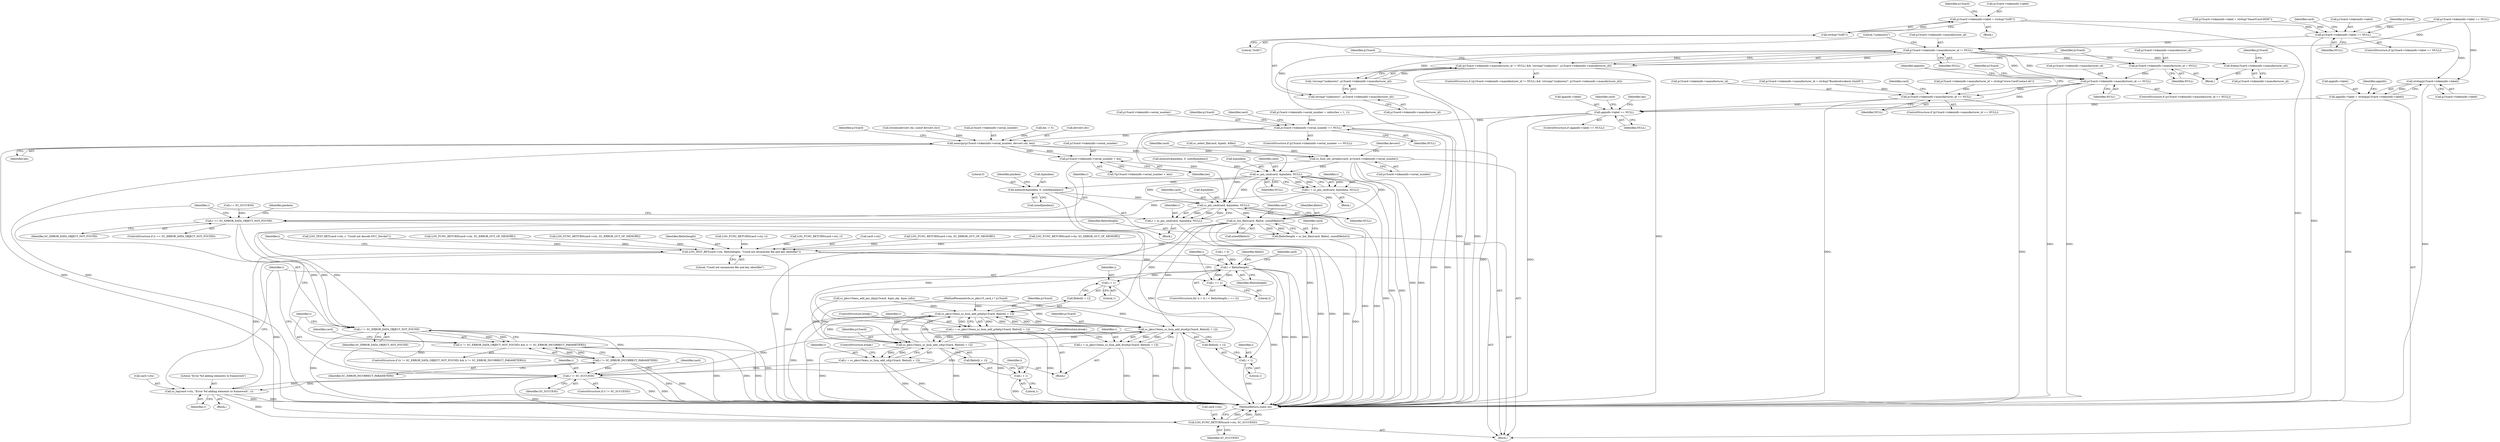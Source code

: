 digraph "0_OpenSC_360e95d45ac4123255a4c796db96337f332160ad#diff-d643a0fa169471dbf2912f4866dc49c5_6@pointer" {
"1000395" [label="(Call,p15card->tokeninfo->label = strdup(\"GoID\"))"];
"1000401" [label="(Call,strdup(\"GoID\"))"];
"1000414" [label="(Call,p15card->tokeninfo->label == NULL)"];
"1000428" [label="(Call,p15card->tokeninfo->manufacturer_id != NULL)"];
"1000427" [label="(Call,(p15card->tokeninfo->manufacturer_id != NULL) && !strcmp(\"(unknown)\", p15card->tokeninfo->manufacturer_id))"];
"1000435" [label="(Call,!strcmp(\"(unknown)\", p15card->tokeninfo->manufacturer_id))"];
"1000436" [label="(Call,strcmp(\"(unknown)\", p15card->tokeninfo->manufacturer_id))"];
"1000444" [label="(Call,free(p15card->tokeninfo->manufacturer_id))"];
"1000450" [label="(Call,p15card->tokeninfo->manufacturer_id = NULL)"];
"1000458" [label="(Call,p15card->tokeninfo->manufacturer_id == NULL)"];
"1000502" [label="(Call,p15card->tokeninfo->manufacturer_id == NULL)"];
"1000525" [label="(Call,appinfo->label == NULL)"];
"1000564" [label="(Call,p15card->tokeninfo->serial_number == NULL)"];
"1000576" [label="(Call,memcpy(p15card->tokeninfo->serial_number, devcert.chr, len))"];
"1000588" [label="(Call,p15card->tokeninfo->serial_number + len)"];
"1000596" [label="(Call,sc_hsm_set_serialnr(card, p15card->tokeninfo->serial_number))"];
"1000963" [label="(Call,sc_pin_cmd(card, &pindata, NULL))"];
"1000961" [label="(Call,r = sc_pin_cmd(card, &pindata, NULL))"];
"1000969" [label="(Call,r == SC_ERROR_DATA_OBJECT_NOT_FOUND)"];
"1001003" [label="(Call,r != SC_ERROR_DATA_OBJECT_NOT_FOUND)"];
"1001002" [label="(Call,(r != SC_ERROR_DATA_OBJECT_NOT_FOUND) && (r != SC_ERROR_INCORRECT_PARAMETERS))"];
"1001006" [label="(Call,r != SC_ERROR_INCORRECT_PARAMETERS)"];
"1001077" [label="(Call,r != SC_SUCCESS)"];
"1001081" [label="(Call,sc_log(card->ctx, \"Error %d adding elements to framework\", r))"];
"1001087" [label="(Call,LOG_FUNC_RETURN(card->ctx, SC_SUCCESS))"];
"1000973" [label="(Call,memset(&pindata, 0, sizeof(pindata)))"];
"1000996" [label="(Call,sc_pin_cmd(card, &pindata, NULL))"];
"1000994" [label="(Call,r = sc_pin_cmd(card, &pindata, NULL))"];
"1001016" [label="(Call,sc_list_files(card, filelist, sizeof(filelist)))"];
"1001014" [label="(Call,filelistlength = sc_list_files(card, filelist, sizeof(filelist)))"];
"1001021" [label="(Call,LOG_TEST_RET(card->ctx, filelistlength, \"Could not enumerate file and key identifier\"))"];
"1001031" [label="(Call,i < filelistlength)"];
"1001034" [label="(Call,i += 2)"];
"1001050" [label="(Call,i + 1)"];
"1001061" [label="(Call,i + 1)"];
"1001072" [label="(Call,i + 1)"];
"1001046" [label="(Call,sc_pkcs15emu_sc_hsm_add_prkd(p15card, filelist[i + 1]))"];
"1001044" [label="(Call,r = sc_pkcs15emu_sc_hsm_add_prkd(p15card, filelist[i + 1]))"];
"1001057" [label="(Call,sc_pkcs15emu_sc_hsm_add_dcod(p15card, filelist[i + 1]))"];
"1001055" [label="(Call,r = sc_pkcs15emu_sc_hsm_add_dcod(p15card, filelist[i + 1]))"];
"1001068" [label="(Call,sc_pkcs15emu_sc_hsm_add_cd(p15card, filelist[i + 1]))"];
"1001066" [label="(Call,r = sc_pkcs15emu_sc_hsm_add_cd(p15card, filelist[i + 1]))"];
"1000518" [label="(Call,strdup(p15card->tokeninfo->label))"];
"1000514" [label="(Call,appinfo->label = strdup(p15card->tokeninfo->label))"];
"1000576" [label="(Call,memcpy(p15card->tokeninfo->serial_number, devcert.chr, len))"];
"1000438" [label="(Call,p15card->tokeninfo->manufacturer_id)"];
"1001017" [label="(Identifier,card)"];
"1000443" [label="(Block,)"];
"1001058" [label="(Identifier,p15card)"];
"1000573" [label="(Identifier,card)"];
"1000420" [label="(Identifier,NULL)"];
"1000597" [label="(Identifier,card)"];
"1000967" [label="(Identifier,NULL)"];
"1001080" [label="(Block,)"];
"1001031" [label="(Call,i < filelistlength)"];
"1000536" [label="(Identifier,len)"];
"1001052" [label="(Literal,1)"];
"1001053" [label="(ControlStructure,break;)"];
"1000458" [label="(Call,p15card->tokeninfo->manufacturer_id == NULL)"];
"1001027" [label="(ControlStructure,for (i = 0; i < filelistlength; i += 2))"];
"1001070" [label="(Call,filelist[i + 1])"];
"1000552" [label="(Call,p15card->tokeninfo->serial_number = calloc(len + 1, 1))"];
"1000963" [label="(Call,sc_pin_cmd(card, &pindata, NULL))"];
"1000503" [label="(Call,p15card->tokeninfo->manufacturer_id)"];
"1000970" [label="(Identifier,r)"];
"1000417" [label="(Identifier,p15card)"];
"1001057" [label="(Call,sc_pkcs15emu_sc_hsm_add_dcod(p15card, filelist[i + 1]))"];
"1000997" [label="(Identifier,card)"];
"1001069" [label="(Identifier,p15card)"];
"1001003" [label="(Call,r != SC_ERROR_DATA_OBJECT_NOT_FOUND)"];
"1001079" [label="(Identifier,SC_SUCCESS)"];
"1001082" [label="(Call,card->ctx)"];
"1000428" [label="(Call,p15card->tokeninfo->manufacturer_id != NULL)"];
"1000962" [label="(Identifier,r)"];
"1001006" [label="(Call,r != SC_ERROR_INCORRECT_PARAMETERS)"];
"1000405" [label="(Call,p15card->tokeninfo->label = strdup(\"SmartCard-HSM\"))"];
"1000974" [label="(Call,&pindata)"];
"1000994" [label="(Call,r = sc_pin_cmd(card, &pindata, NULL))"];
"1001008" [label="(Identifier,SC_ERROR_INCORRECT_PARAMETERS)"];
"1000519" [label="(Call,p15card->tokeninfo->label)"];
"1001014" [label="(Call,filelistlength = sc_list_files(card, filelist, sizeof(filelist)))"];
"1000961" [label="(Call,r = sc_pin_cmd(card, &pindata, NULL))"];
"1001007" [label="(Identifier,r)"];
"1000456" [label="(Identifier,NULL)"];
"1001073" [label="(Identifier,i)"];
"1000450" [label="(Call,p15card->tokeninfo->manufacturer_id = NULL)"];
"1001075" [label="(ControlStructure,break;)"];
"1001088" [label="(Call,card->ctx)"];
"1000434" [label="(Identifier,NULL)"];
"1000996" [label="(Call,sc_pin_cmd(card, &pindata, NULL))"];
"1000973" [label="(Call,memset(&pindata, 0, sizeof(pindata)))"];
"1000426" [label="(ControlStructure,if ((p15card->tokeninfo->manufacturer_id != NULL) && !strcmp(\"(unknown)\", p15card->tokeninfo->manufacturer_id)))"];
"1000972" [label="(Block,)"];
"1001029" [label="(Identifier,i)"];
"1001001" [label="(ControlStructure,if ((r != SC_ERROR_DATA_OBJECT_NOT_FOUND) && (r != SC_ERROR_INCORRECT_PARAMETERS)))"];
"1000594" [label="(Identifier,len)"];
"1000935" [label="(Call,r = SC_SUCCESS)"];
"1001023" [label="(Identifier,card)"];
"1000423" [label="(Identifier,card)"];
"1001074" [label="(Literal,1)"];
"1000570" [label="(Identifier,NULL)"];
"1000361" [label="(Call,LOG_TEST_RET(card->ctx, r, \"Could not decode EF.C_DevAut\"))"];
"1000596" [label="(Call,sc_hsm_set_serialnr(card, p15card->tokeninfo->serial_number))"];
"1000526" [label="(Call,appinfo->label)"];
"1000969" [label="(Call,r == SC_ERROR_DATA_OBJECT_NOT_FOUND)"];
"1000564" [label="(Call,p15card->tokeninfo->serial_number == NULL)"];
"1001019" [label="(Call,sizeof(filelist))"];
"1001015" [label="(Identifier,filelistlength)"];
"1000524" [label="(ControlStructure,if (appinfo->label == NULL))"];
"1001066" [label="(Call,r = sc_pkcs15emu_sc_hsm_add_cd(p15card, filelist[i + 1]))"];
"1000939" [label="(Block,)"];
"1001004" [label="(Identifier,r)"];
"1000565" [label="(Call,p15card->tokeninfo->serial_number)"];
"1001021" [label="(Call,LOG_TEST_RET(card->ctx, filelistlength, \"Could not enumerate file and key identifier\"))"];
"1000429" [label="(Call,p15card->tokeninfo->manufacturer_id)"];
"1000975" [label="(Identifier,pindata)"];
"1000537" [label="(Call,strnlen(devcert.chr, sizeof devcert.chr))"];
"1001062" [label="(Identifier,i)"];
"1000415" [label="(Call,p15card->tokeninfo->label)"];
"1001055" [label="(Call,r = sc_pkcs15emu_sc_hsm_add_dcod(p15card, filelist[i + 1]))"];
"1000588" [label="(Call,p15card->tokeninfo->serial_number + len)"];
"1000577" [label="(Call,p15card->tokeninfo->serial_number)"];
"1000571" [label="(Call,LOG_FUNC_RETURN(card->ctx, SC_ERROR_OUT_OF_MEMORY))"];
"1000964" [label="(Identifier,card)"];
"1000107" [label="(Block,)"];
"1000579" [label="(Identifier,p15card)"];
"1001011" [label="(Identifier,card)"];
"1001085" [label="(Literal,\"Error %d adding elements to framework\")"];
"1000437" [label="(Literal,\"(unknown)\")"];
"1001033" [label="(Identifier,filelistlength)"];
"1000530" [label="(Call,LOG_FUNC_RETURN(card->ctx, SC_ERROR_OUT_OF_MEMORY))"];
"1000511" [label="(Identifier,card)"];
"1001072" [label="(Call,i + 1)"];
"1001047" [label="(Identifier,p15card)"];
"1000396" [label="(Call,p15card->tokeninfo->label)"];
"1001002" [label="(Call,(r != SC_ERROR_DATA_OBJECT_NOT_FOUND) && (r != SC_ERROR_INCORRECT_PARAMETERS))"];
"1000977" [label="(Call,sizeof(pindata))"];
"1001036" [label="(Literal,2)"];
"1000549" [label="(Call,len -= 5)"];
"1000427" [label="(Call,(p15card->tokeninfo->manufacturer_id != NULL) && !strcmp(\"(unknown)\", p15card->tokeninfo->manufacturer_id))"];
"1000444" [label="(Call,free(p15card->tokeninfo->manufacturer_id))"];
"1000451" [label="(Call,p15card->tokeninfo->manufacturer_id)"];
"1000907" [label="(Call,sc_pkcs15emu_add_pin_obj(p15card, &pin_obj, &pin_info))"];
"1000582" [label="(Call,devcert.chr)"];
"1000971" [label="(Identifier,SC_ERROR_DATA_OBJECT_NOT_FOUND)"];
"1000459" [label="(Call,p15card->tokeninfo->manufacturer_id)"];
"1000493" [label="(Call,p15card->tokeninfo->manufacturer_id = strdup(\"www.CardContact.de\"))"];
"1000190" [label="(Call,sc_select_file(card, &path, &file))"];
"1001046" [label="(Call,sc_pkcs15emu_sc_hsm_add_prkd(p15card, filelist[i + 1]))"];
"1001063" [label="(Literal,1)"];
"1001092" [label="(MethodReturn,static int)"];
"1000532" [label="(Identifier,card)"];
"1001081" [label="(Call,sc_log(card->ctx, \"Error %d adding elements to framework\", r))"];
"1000461" [label="(Identifier,p15card)"];
"1000995" [label="(Identifier,r)"];
"1000585" [label="(Identifier,len)"];
"1000968" [label="(ControlStructure,if (r == SC_ERROR_DATA_OBJECT_NOT_FOUND))"];
"1001083" [label="(Identifier,card)"];
"1000525" [label="(Call,appinfo->label == NULL)"];
"1000435" [label="(Call,!strcmp(\"(unknown)\", p15card->tokeninfo->manufacturer_id))"];
"1001051" [label="(Identifier,i)"];
"1001061" [label="(Call,i + 1)"];
"1001025" [label="(Identifier,filelistlength)"];
"1000447" [label="(Identifier,p15card)"];
"1000998" [label="(Call,&pindata)"];
"1001091" [label="(Identifier,SC_SUCCESS)"];
"1000587" [label="(Call,*(p15card->tokeninfo->serial_number + len))"];
"1000431" [label="(Identifier,p15card)"];
"1001067" [label="(Identifier,r)"];
"1001026" [label="(Literal,\"Could not enumerate file and key identifier\")"];
"1000516" [label="(Identifier,appinfo)"];
"1000483" [label="(Call,p15card->tokeninfo->manufacturer_id = strdup(\"Bundesdruckerei GmbH\"))"];
"1000976" [label="(Literal,0)"];
"1000518" [label="(Call,strdup(p15card->tokeninfo->label))"];
"1000502" [label="(Call,p15card->tokeninfo->manufacturer_id == NULL)"];
"1001045" [label="(Identifier,r)"];
"1000445" [label="(Call,p15card->tokeninfo->manufacturer_id)"];
"1000917" [label="(Call,LOG_FUNC_RETURN(card->ctx, r))"];
"1001086" [label="(Identifier,r)"];
"1000401" [label="(Call,strdup(\"GoID\"))"];
"1000767" [label="(Call,LOG_FUNC_RETURN(card->ctx, r))"];
"1001022" [label="(Call,card->ctx)"];
"1000394" [label="(Block,)"];
"1000563" [label="(ControlStructure,if (p15card->tokeninfo->serial_number == NULL))"];
"1000940" [label="(Call,memset(&pindata, 0, sizeof(pindata)))"];
"1000471" [label="(Identifier,p15card)"];
"1001078" [label="(Identifier,r)"];
"1000591" [label="(Identifier,p15card)"];
"1001056" [label="(Identifier,r)"];
"1000414" [label="(Call,p15card->tokeninfo->label == NULL)"];
"1000605" [label="(Identifier,devcert)"];
"1001000" [label="(Identifier,NULL)"];
"1000529" [label="(Identifier,NULL)"];
"1000464" [label="(Identifier,NULL)"];
"1001044" [label="(Call,r = sc_pkcs15emu_sc_hsm_add_prkd(p15card, filelist[i + 1]))"];
"1001087" [label="(Call,LOG_FUNC_RETURN(card->ctx, SC_SUCCESS))"];
"1000598" [label="(Call,p15card->tokeninfo->serial_number)"];
"1001089" [label="(Identifier,card)"];
"1000589" [label="(Call,p15card->tokeninfo->serial_number)"];
"1000436" [label="(Call,strcmp(\"(unknown)\", p15card->tokeninfo->manufacturer_id))"];
"1001064" [label="(ControlStructure,break;)"];
"1001042" [label="(Block,)"];
"1000509" [label="(Call,LOG_FUNC_RETURN(card->ctx, SC_ERROR_OUT_OF_MEMORY))"];
"1001028" [label="(Call,i = 0)"];
"1000514" [label="(Call,appinfo->label = strdup(p15card->tokeninfo->label))"];
"1001068" [label="(Call,sc_pkcs15emu_sc_hsm_add_cd(p15card, filelist[i + 1]))"];
"1000508" [label="(Identifier,NULL)"];
"1000453" [label="(Identifier,p15card)"];
"1001040" [label="(Identifier,filelist)"];
"1000981" [label="(Identifier,pindata)"];
"1001048" [label="(Call,filelist[i + 1])"];
"1000395" [label="(Call,p15card->tokeninfo->label = strdup(\"GoID\"))"];
"1000457" [label="(ControlStructure,if (p15card->tokeninfo->manufacturer_id == NULL))"];
"1001005" [label="(Identifier,SC_ERROR_DATA_OBJECT_NOT_FOUND)"];
"1001018" [label="(Identifier,filelist)"];
"1001059" [label="(Call,filelist[i + 1])"];
"1000402" [label="(Literal,\"GoID\")"];
"1000501" [label="(ControlStructure,if (p15card->tokeninfo->manufacturer_id == NULL))"];
"1000515" [label="(Call,appinfo->label)"];
"1000370" [label="(Call,p15card->tokeninfo->label == NULL)"];
"1000413" [label="(ControlStructure,if (p15card->tokeninfo->label == NULL))"];
"1001077" [label="(Call,r != SC_SUCCESS)"];
"1001050" [label="(Call,i + 1)"];
"1000106" [label="(MethodParameterIn,sc_pkcs15_card_t * p15card)"];
"1001076" [label="(ControlStructure,if (r != SC_SUCCESS))"];
"1000421" [label="(Call,LOG_FUNC_RETURN(card->ctx, SC_ERROR_OUT_OF_MEMORY))"];
"1000965" [label="(Call,&pindata)"];
"1001034" [label="(Call,i += 2)"];
"1001035" [label="(Identifier,i)"];
"1001032" [label="(Identifier,i)"];
"1001016" [label="(Call,sc_list_files(card, filelist, sizeof(filelist)))"];
"1000527" [label="(Identifier,appinfo)"];
"1000395" -> "1000394"  [label="AST: "];
"1000395" -> "1000401"  [label="CFG: "];
"1000396" -> "1000395"  [label="AST: "];
"1000401" -> "1000395"  [label="AST: "];
"1000417" -> "1000395"  [label="CFG: "];
"1000395" -> "1001092"  [label="DDG: "];
"1000401" -> "1000395"  [label="DDG: "];
"1000395" -> "1000414"  [label="DDG: "];
"1000401" -> "1000402"  [label="CFG: "];
"1000402" -> "1000401"  [label="AST: "];
"1000414" -> "1000413"  [label="AST: "];
"1000414" -> "1000420"  [label="CFG: "];
"1000415" -> "1000414"  [label="AST: "];
"1000420" -> "1000414"  [label="AST: "];
"1000423" -> "1000414"  [label="CFG: "];
"1000431" -> "1000414"  [label="CFG: "];
"1000414" -> "1001092"  [label="DDG: "];
"1000405" -> "1000414"  [label="DDG: "];
"1000370" -> "1000414"  [label="DDG: "];
"1000414" -> "1000428"  [label="DDG: "];
"1000414" -> "1000518"  [label="DDG: "];
"1000428" -> "1000427"  [label="AST: "];
"1000428" -> "1000434"  [label="CFG: "];
"1000429" -> "1000428"  [label="AST: "];
"1000434" -> "1000428"  [label="AST: "];
"1000437" -> "1000428"  [label="CFG: "];
"1000427" -> "1000428"  [label="CFG: "];
"1000428" -> "1000427"  [label="DDG: "];
"1000428" -> "1000427"  [label="DDG: "];
"1000370" -> "1000428"  [label="DDG: "];
"1000428" -> "1000435"  [label="DDG: "];
"1000428" -> "1000436"  [label="DDG: "];
"1000428" -> "1000444"  [label="DDG: "];
"1000428" -> "1000450"  [label="DDG: "];
"1000428" -> "1000458"  [label="DDG: "];
"1000428" -> "1000458"  [label="DDG: "];
"1000427" -> "1000426"  [label="AST: "];
"1000427" -> "1000435"  [label="CFG: "];
"1000435" -> "1000427"  [label="AST: "];
"1000447" -> "1000427"  [label="CFG: "];
"1000461" -> "1000427"  [label="CFG: "];
"1000427" -> "1001092"  [label="DDG: "];
"1000427" -> "1001092"  [label="DDG: "];
"1000427" -> "1001092"  [label="DDG: "];
"1000435" -> "1000427"  [label="DDG: "];
"1000435" -> "1000436"  [label="CFG: "];
"1000436" -> "1000435"  [label="AST: "];
"1000435" -> "1001092"  [label="DDG: "];
"1000436" -> "1000438"  [label="CFG: "];
"1000437" -> "1000436"  [label="AST: "];
"1000438" -> "1000436"  [label="AST: "];
"1000444" -> "1000443"  [label="AST: "];
"1000444" -> "1000445"  [label="CFG: "];
"1000445" -> "1000444"  [label="AST: "];
"1000453" -> "1000444"  [label="CFG: "];
"1000450" -> "1000443"  [label="AST: "];
"1000450" -> "1000456"  [label="CFG: "];
"1000451" -> "1000450"  [label="AST: "];
"1000456" -> "1000450"  [label="AST: "];
"1000461" -> "1000450"  [label="CFG: "];
"1000450" -> "1000458"  [label="DDG: "];
"1000458" -> "1000457"  [label="AST: "];
"1000458" -> "1000464"  [label="CFG: "];
"1000459" -> "1000458"  [label="AST: "];
"1000464" -> "1000458"  [label="AST: "];
"1000471" -> "1000458"  [label="CFG: "];
"1000516" -> "1000458"  [label="CFG: "];
"1000458" -> "1001092"  [label="DDG: "];
"1000458" -> "1001092"  [label="DDG: "];
"1000458" -> "1000502"  [label="DDG: "];
"1000458" -> "1000525"  [label="DDG: "];
"1000502" -> "1000501"  [label="AST: "];
"1000502" -> "1000508"  [label="CFG: "];
"1000503" -> "1000502"  [label="AST: "];
"1000508" -> "1000502"  [label="AST: "];
"1000511" -> "1000502"  [label="CFG: "];
"1000516" -> "1000502"  [label="CFG: "];
"1000502" -> "1001092"  [label="DDG: "];
"1000502" -> "1001092"  [label="DDG: "];
"1000493" -> "1000502"  [label="DDG: "];
"1000483" -> "1000502"  [label="DDG: "];
"1000502" -> "1000525"  [label="DDG: "];
"1000525" -> "1000524"  [label="AST: "];
"1000525" -> "1000529"  [label="CFG: "];
"1000526" -> "1000525"  [label="AST: "];
"1000529" -> "1000525"  [label="AST: "];
"1000532" -> "1000525"  [label="CFG: "];
"1000536" -> "1000525"  [label="CFG: "];
"1000525" -> "1001092"  [label="DDG: "];
"1000525" -> "1001092"  [label="DDG: "];
"1000514" -> "1000525"  [label="DDG: "];
"1000525" -> "1000564"  [label="DDG: "];
"1000564" -> "1000563"  [label="AST: "];
"1000564" -> "1000570"  [label="CFG: "];
"1000565" -> "1000564"  [label="AST: "];
"1000570" -> "1000564"  [label="AST: "];
"1000573" -> "1000564"  [label="CFG: "];
"1000579" -> "1000564"  [label="CFG: "];
"1000564" -> "1001092"  [label="DDG: "];
"1000564" -> "1001092"  [label="DDG: "];
"1000552" -> "1000564"  [label="DDG: "];
"1000564" -> "1000576"  [label="DDG: "];
"1000564" -> "1000963"  [label="DDG: "];
"1000564" -> "1000996"  [label="DDG: "];
"1000576" -> "1000107"  [label="AST: "];
"1000576" -> "1000585"  [label="CFG: "];
"1000577" -> "1000576"  [label="AST: "];
"1000582" -> "1000576"  [label="AST: "];
"1000585" -> "1000576"  [label="AST: "];
"1000591" -> "1000576"  [label="CFG: "];
"1000576" -> "1001092"  [label="DDG: "];
"1000576" -> "1001092"  [label="DDG: "];
"1000537" -> "1000576"  [label="DDG: "];
"1000549" -> "1000576"  [label="DDG: "];
"1000576" -> "1000588"  [label="DDG: "];
"1000576" -> "1000588"  [label="DDG: "];
"1000576" -> "1000596"  [label="DDG: "];
"1000588" -> "1000587"  [label="AST: "];
"1000588" -> "1000594"  [label="CFG: "];
"1000589" -> "1000588"  [label="AST: "];
"1000594" -> "1000588"  [label="AST: "];
"1000587" -> "1000588"  [label="CFG: "];
"1000588" -> "1001092"  [label="DDG: "];
"1000596" -> "1000107"  [label="AST: "];
"1000596" -> "1000598"  [label="CFG: "];
"1000597" -> "1000596"  [label="AST: "];
"1000598" -> "1000596"  [label="AST: "];
"1000605" -> "1000596"  [label="CFG: "];
"1000596" -> "1001092"  [label="DDG: "];
"1000596" -> "1001092"  [label="DDG: "];
"1000190" -> "1000596"  [label="DDG: "];
"1000596" -> "1000963"  [label="DDG: "];
"1000596" -> "1000996"  [label="DDG: "];
"1000596" -> "1001016"  [label="DDG: "];
"1000963" -> "1000961"  [label="AST: "];
"1000963" -> "1000967"  [label="CFG: "];
"1000964" -> "1000963"  [label="AST: "];
"1000965" -> "1000963"  [label="AST: "];
"1000967" -> "1000963"  [label="AST: "];
"1000961" -> "1000963"  [label="CFG: "];
"1000963" -> "1001092"  [label="DDG: "];
"1000963" -> "1001092"  [label="DDG: "];
"1000963" -> "1000961"  [label="DDG: "];
"1000963" -> "1000961"  [label="DDG: "];
"1000963" -> "1000961"  [label="DDG: "];
"1000940" -> "1000963"  [label="DDG: "];
"1000963" -> "1000973"  [label="DDG: "];
"1000963" -> "1000996"  [label="DDG: "];
"1000963" -> "1000996"  [label="DDG: "];
"1000963" -> "1001016"  [label="DDG: "];
"1000961" -> "1000939"  [label="AST: "];
"1000962" -> "1000961"  [label="AST: "];
"1000970" -> "1000961"  [label="CFG: "];
"1000961" -> "1001092"  [label="DDG: "];
"1000961" -> "1000969"  [label="DDG: "];
"1000969" -> "1000968"  [label="AST: "];
"1000969" -> "1000971"  [label="CFG: "];
"1000970" -> "1000969"  [label="AST: "];
"1000971" -> "1000969"  [label="AST: "];
"1000975" -> "1000969"  [label="CFG: "];
"1001004" -> "1000969"  [label="CFG: "];
"1000969" -> "1001092"  [label="DDG: "];
"1000935" -> "1000969"  [label="DDG: "];
"1000969" -> "1001003"  [label="DDG: "];
"1000969" -> "1001003"  [label="DDG: "];
"1001003" -> "1001002"  [label="AST: "];
"1001003" -> "1001005"  [label="CFG: "];
"1001004" -> "1001003"  [label="AST: "];
"1001005" -> "1001003"  [label="AST: "];
"1001007" -> "1001003"  [label="CFG: "];
"1001002" -> "1001003"  [label="CFG: "];
"1001003" -> "1001092"  [label="DDG: "];
"1001003" -> "1001092"  [label="DDG: "];
"1001003" -> "1001002"  [label="DDG: "];
"1001003" -> "1001002"  [label="DDG: "];
"1000994" -> "1001003"  [label="DDG: "];
"1001003" -> "1001006"  [label="DDG: "];
"1001003" -> "1001077"  [label="DDG: "];
"1001002" -> "1001001"  [label="AST: "];
"1001002" -> "1001006"  [label="CFG: "];
"1001006" -> "1001002"  [label="AST: "];
"1001011" -> "1001002"  [label="CFG: "];
"1001015" -> "1001002"  [label="CFG: "];
"1001002" -> "1001092"  [label="DDG: "];
"1001002" -> "1001092"  [label="DDG: "];
"1001002" -> "1001092"  [label="DDG: "];
"1001006" -> "1001002"  [label="DDG: "];
"1001006" -> "1001002"  [label="DDG: "];
"1001006" -> "1001008"  [label="CFG: "];
"1001007" -> "1001006"  [label="AST: "];
"1001008" -> "1001006"  [label="AST: "];
"1001006" -> "1001092"  [label="DDG: "];
"1001006" -> "1001092"  [label="DDG: "];
"1001006" -> "1001077"  [label="DDG: "];
"1001077" -> "1001076"  [label="AST: "];
"1001077" -> "1001079"  [label="CFG: "];
"1001078" -> "1001077"  [label="AST: "];
"1001079" -> "1001077"  [label="AST: "];
"1001083" -> "1001077"  [label="CFG: "];
"1001035" -> "1001077"  [label="CFG: "];
"1001077" -> "1001092"  [label="DDG: "];
"1001077" -> "1001092"  [label="DDG: "];
"1001044" -> "1001077"  [label="DDG: "];
"1001055" -> "1001077"  [label="DDG: "];
"1001081" -> "1001077"  [label="DDG: "];
"1001066" -> "1001077"  [label="DDG: "];
"1001077" -> "1001081"  [label="DDG: "];
"1001077" -> "1001087"  [label="DDG: "];
"1001081" -> "1001080"  [label="AST: "];
"1001081" -> "1001086"  [label="CFG: "];
"1001082" -> "1001081"  [label="AST: "];
"1001085" -> "1001081"  [label="AST: "];
"1001086" -> "1001081"  [label="AST: "];
"1001035" -> "1001081"  [label="CFG: "];
"1001081" -> "1001092"  [label="DDG: "];
"1001081" -> "1001092"  [label="DDG: "];
"1001021" -> "1001081"  [label="DDG: "];
"1001081" -> "1001087"  [label="DDG: "];
"1001087" -> "1000107"  [label="AST: "];
"1001087" -> "1001091"  [label="CFG: "];
"1001088" -> "1001087"  [label="AST: "];
"1001091" -> "1001087"  [label="AST: "];
"1001092" -> "1001087"  [label="CFG: "];
"1001087" -> "1001092"  [label="DDG: "];
"1001087" -> "1001092"  [label="DDG: "];
"1001087" -> "1001092"  [label="DDG: "];
"1001021" -> "1001087"  [label="DDG: "];
"1000973" -> "1000972"  [label="AST: "];
"1000973" -> "1000977"  [label="CFG: "];
"1000974" -> "1000973"  [label="AST: "];
"1000976" -> "1000973"  [label="AST: "];
"1000977" -> "1000973"  [label="AST: "];
"1000981" -> "1000973"  [label="CFG: "];
"1000973" -> "1001092"  [label="DDG: "];
"1000973" -> "1000996"  [label="DDG: "];
"1000996" -> "1000994"  [label="AST: "];
"1000996" -> "1001000"  [label="CFG: "];
"1000997" -> "1000996"  [label="AST: "];
"1000998" -> "1000996"  [label="AST: "];
"1001000" -> "1000996"  [label="AST: "];
"1000994" -> "1000996"  [label="CFG: "];
"1000996" -> "1001092"  [label="DDG: "];
"1000996" -> "1001092"  [label="DDG: "];
"1000996" -> "1000994"  [label="DDG: "];
"1000996" -> "1000994"  [label="DDG: "];
"1000996" -> "1000994"  [label="DDG: "];
"1000996" -> "1001016"  [label="DDG: "];
"1000994" -> "1000972"  [label="AST: "];
"1000995" -> "1000994"  [label="AST: "];
"1001004" -> "1000994"  [label="CFG: "];
"1000994" -> "1001092"  [label="DDG: "];
"1001016" -> "1001014"  [label="AST: "];
"1001016" -> "1001019"  [label="CFG: "];
"1001017" -> "1001016"  [label="AST: "];
"1001018" -> "1001016"  [label="AST: "];
"1001019" -> "1001016"  [label="AST: "];
"1001014" -> "1001016"  [label="CFG: "];
"1001016" -> "1001092"  [label="DDG: "];
"1001016" -> "1001092"  [label="DDG: "];
"1001016" -> "1001014"  [label="DDG: "];
"1001016" -> "1001014"  [label="DDG: "];
"1001016" -> "1001046"  [label="DDG: "];
"1001016" -> "1001057"  [label="DDG: "];
"1001016" -> "1001068"  [label="DDG: "];
"1001014" -> "1000107"  [label="AST: "];
"1001015" -> "1001014"  [label="AST: "];
"1001023" -> "1001014"  [label="CFG: "];
"1001014" -> "1001092"  [label="DDG: "];
"1001014" -> "1001021"  [label="DDG: "];
"1001021" -> "1000107"  [label="AST: "];
"1001021" -> "1001026"  [label="CFG: "];
"1001022" -> "1001021"  [label="AST: "];
"1001025" -> "1001021"  [label="AST: "];
"1001026" -> "1001021"  [label="AST: "];
"1001029" -> "1001021"  [label="CFG: "];
"1001021" -> "1001092"  [label="DDG: "];
"1000917" -> "1001021"  [label="DDG: "];
"1000530" -> "1001021"  [label="DDG: "];
"1000421" -> "1001021"  [label="DDG: "];
"1000571" -> "1001021"  [label="DDG: "];
"1000361" -> "1001021"  [label="DDG: "];
"1000509" -> "1001021"  [label="DDG: "];
"1000767" -> "1001021"  [label="DDG: "];
"1001021" -> "1001031"  [label="DDG: "];
"1001031" -> "1001027"  [label="AST: "];
"1001031" -> "1001033"  [label="CFG: "];
"1001032" -> "1001031"  [label="AST: "];
"1001033" -> "1001031"  [label="AST: "];
"1001040" -> "1001031"  [label="CFG: "];
"1001089" -> "1001031"  [label="CFG: "];
"1001031" -> "1001092"  [label="DDG: "];
"1001031" -> "1001092"  [label="DDG: "];
"1001031" -> "1001092"  [label="DDG: "];
"1001034" -> "1001031"  [label="DDG: "];
"1001028" -> "1001031"  [label="DDG: "];
"1001031" -> "1001034"  [label="DDG: "];
"1001031" -> "1001050"  [label="DDG: "];
"1001031" -> "1001061"  [label="DDG: "];
"1001031" -> "1001072"  [label="DDG: "];
"1001034" -> "1001027"  [label="AST: "];
"1001034" -> "1001036"  [label="CFG: "];
"1001035" -> "1001034"  [label="AST: "];
"1001036" -> "1001034"  [label="AST: "];
"1001032" -> "1001034"  [label="CFG: "];
"1001050" -> "1001048"  [label="AST: "];
"1001050" -> "1001052"  [label="CFG: "];
"1001051" -> "1001050"  [label="AST: "];
"1001052" -> "1001050"  [label="AST: "];
"1001048" -> "1001050"  [label="CFG: "];
"1001050" -> "1001092"  [label="DDG: "];
"1001061" -> "1001059"  [label="AST: "];
"1001061" -> "1001063"  [label="CFG: "];
"1001062" -> "1001061"  [label="AST: "];
"1001063" -> "1001061"  [label="AST: "];
"1001059" -> "1001061"  [label="CFG: "];
"1001061" -> "1001092"  [label="DDG: "];
"1001072" -> "1001070"  [label="AST: "];
"1001072" -> "1001074"  [label="CFG: "];
"1001073" -> "1001072"  [label="AST: "];
"1001074" -> "1001072"  [label="AST: "];
"1001070" -> "1001072"  [label="CFG: "];
"1001072" -> "1001092"  [label="DDG: "];
"1001046" -> "1001044"  [label="AST: "];
"1001046" -> "1001048"  [label="CFG: "];
"1001047" -> "1001046"  [label="AST: "];
"1001048" -> "1001046"  [label="AST: "];
"1001044" -> "1001046"  [label="CFG: "];
"1001046" -> "1001092"  [label="DDG: "];
"1001046" -> "1001092"  [label="DDG: "];
"1001046" -> "1001044"  [label="DDG: "];
"1001046" -> "1001044"  [label="DDG: "];
"1001057" -> "1001046"  [label="DDG: "];
"1001057" -> "1001046"  [label="DDG: "];
"1000907" -> "1001046"  [label="DDG: "];
"1001068" -> "1001046"  [label="DDG: "];
"1001068" -> "1001046"  [label="DDG: "];
"1000106" -> "1001046"  [label="DDG: "];
"1001046" -> "1001057"  [label="DDG: "];
"1001046" -> "1001057"  [label="DDG: "];
"1001046" -> "1001068"  [label="DDG: "];
"1001046" -> "1001068"  [label="DDG: "];
"1001044" -> "1001042"  [label="AST: "];
"1001045" -> "1001044"  [label="AST: "];
"1001053" -> "1001044"  [label="CFG: "];
"1001044" -> "1001092"  [label="DDG: "];
"1001044" -> "1001092"  [label="DDG: "];
"1001057" -> "1001055"  [label="AST: "];
"1001057" -> "1001059"  [label="CFG: "];
"1001058" -> "1001057"  [label="AST: "];
"1001059" -> "1001057"  [label="AST: "];
"1001055" -> "1001057"  [label="CFG: "];
"1001057" -> "1001092"  [label="DDG: "];
"1001057" -> "1001092"  [label="DDG: "];
"1001057" -> "1001055"  [label="DDG: "];
"1001057" -> "1001055"  [label="DDG: "];
"1000907" -> "1001057"  [label="DDG: "];
"1001068" -> "1001057"  [label="DDG: "];
"1001068" -> "1001057"  [label="DDG: "];
"1000106" -> "1001057"  [label="DDG: "];
"1001057" -> "1001068"  [label="DDG: "];
"1001057" -> "1001068"  [label="DDG: "];
"1001055" -> "1001042"  [label="AST: "];
"1001056" -> "1001055"  [label="AST: "];
"1001064" -> "1001055"  [label="CFG: "];
"1001055" -> "1001092"  [label="DDG: "];
"1001055" -> "1001092"  [label="DDG: "];
"1001068" -> "1001066"  [label="AST: "];
"1001068" -> "1001070"  [label="CFG: "];
"1001069" -> "1001068"  [label="AST: "];
"1001070" -> "1001068"  [label="AST: "];
"1001066" -> "1001068"  [label="CFG: "];
"1001068" -> "1001092"  [label="DDG: "];
"1001068" -> "1001092"  [label="DDG: "];
"1001068" -> "1001066"  [label="DDG: "];
"1001068" -> "1001066"  [label="DDG: "];
"1000907" -> "1001068"  [label="DDG: "];
"1000106" -> "1001068"  [label="DDG: "];
"1001066" -> "1001042"  [label="AST: "];
"1001067" -> "1001066"  [label="AST: "];
"1001075" -> "1001066"  [label="CFG: "];
"1001066" -> "1001092"  [label="DDG: "];
"1001066" -> "1001092"  [label="DDG: "];
"1000518" -> "1000514"  [label="AST: "];
"1000518" -> "1000519"  [label="CFG: "];
"1000519" -> "1000518"  [label="AST: "];
"1000514" -> "1000518"  [label="CFG: "];
"1000518" -> "1001092"  [label="DDG: "];
"1000518" -> "1000514"  [label="DDG: "];
"1000370" -> "1000518"  [label="DDG: "];
"1000514" -> "1000107"  [label="AST: "];
"1000515" -> "1000514"  [label="AST: "];
"1000527" -> "1000514"  [label="CFG: "];
"1000514" -> "1001092"  [label="DDG: "];
}
